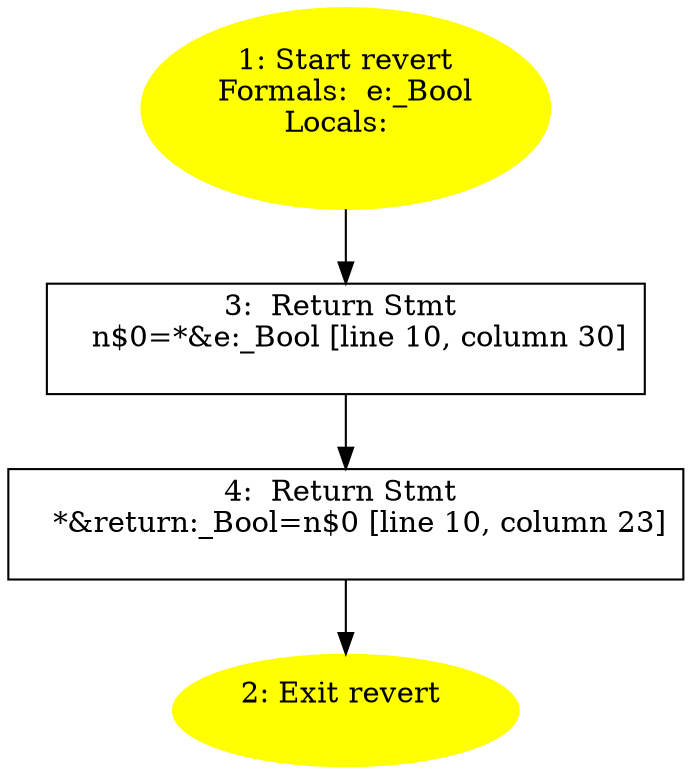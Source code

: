 /* @generated */
digraph cfg {
"revert.4bc48a3c9ac7468d_1" [label="1: Start revert\nFormals:  e:_Bool\nLocals:  \n  " color=yellow style=filled]
	

	 "revert.4bc48a3c9ac7468d_1" -> "revert.4bc48a3c9ac7468d_3" ;
"revert.4bc48a3c9ac7468d_2" [label="2: Exit revert \n  " color=yellow style=filled]
	

"revert.4bc48a3c9ac7468d_3" [label="3:  Return Stmt \n   n$0=*&e:_Bool [line 10, column 30]\n " shape="box"]
	

	 "revert.4bc48a3c9ac7468d_3" -> "revert.4bc48a3c9ac7468d_4" ;
"revert.4bc48a3c9ac7468d_4" [label="4:  Return Stmt \n   *&return:_Bool=n$0 [line 10, column 23]\n " shape="box"]
	

	 "revert.4bc48a3c9ac7468d_4" -> "revert.4bc48a3c9ac7468d_2" ;
}
